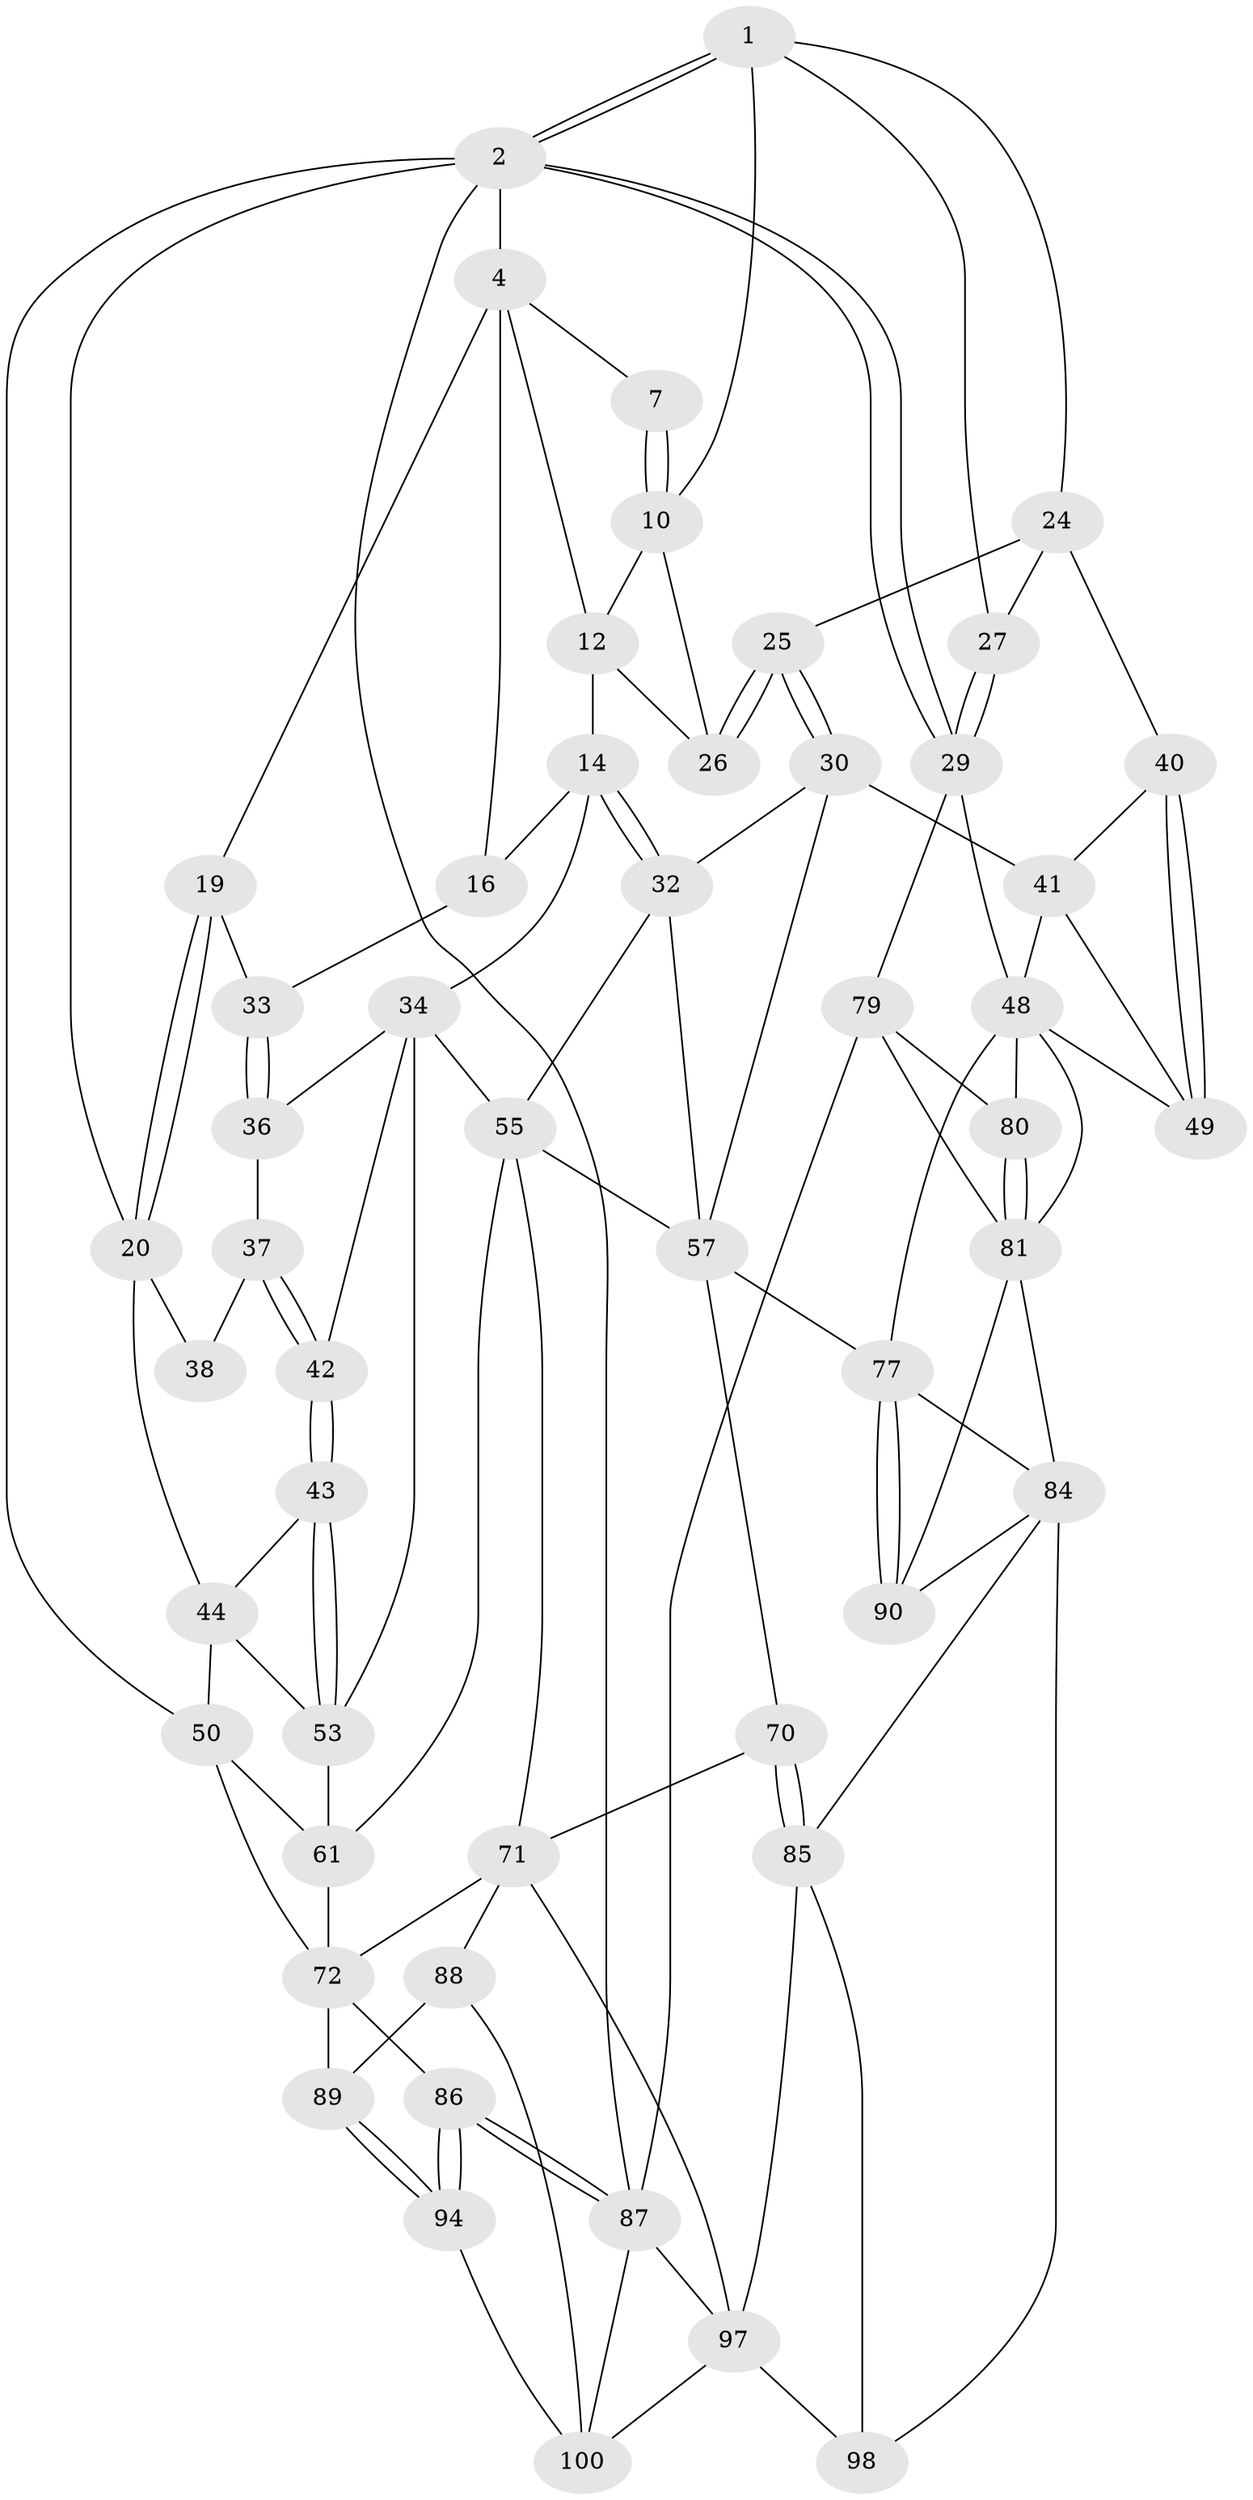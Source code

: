 // original degree distribution, {3: 0.019230769230769232, 6: 0.21153846153846154, 4: 0.23076923076923078, 5: 0.5384615384615384}
// Generated by graph-tools (version 1.1) at 2025/21/03/04/25 18:21:33]
// undirected, 52 vertices, 118 edges
graph export_dot {
graph [start="1"]
  node [color=gray90,style=filled];
  1 [pos="+0.8729586868251747+0",super="+8"];
  2 [pos="+1+0",super="+3"];
  4 [pos="+0+0",super="+5+18"];
  7 [pos="+0.7185917756782729+0"];
  10 [pos="+0.7141539940556172+0",super="+11"];
  12 [pos="+0.5483093250481488+0.06438650736390077",super="+13"];
  14 [pos="+0.5111894594895087+0.23984093618508018",super="+15"];
  16 [pos="+0.33049263584225286+0.10578503742878986",super="+17"];
  19 [pos="+0.06319089212577449+0.16278876738884515"];
  20 [pos="+0+0.23398171177988286",super="+39"];
  24 [pos="+0.7804599601019765+0.17424578641712307",super="+28"];
  25 [pos="+0.7289372808345811+0.19044964298713457"];
  26 [pos="+0.7213647582481244+0.17018000839488517"];
  27 [pos="+1+0.18249940832369754"];
  29 [pos="+1+0.17377423974817244",super="+47"];
  30 [pos="+0.644669964453285+0.3053473302232034",super="+31"];
  32 [pos="+0.5415908914556009+0.27085977370375397",super="+54"];
  33 [pos="+0.15931477941600564+0.17890326292962636"];
  34 [pos="+0.39757078982733773+0.22071043115919906",super="+35+52"];
  36 [pos="+0.16233699767270218+0.22703112195963235"];
  37 [pos="+0.15724388809086273+0.25824783893805475"];
  38 [pos="+0.1407349124936494+0.2733604341628233"];
  40 [pos="+0.8265777360968704+0.3683467164857207"];
  41 [pos="+0.8104628259147688+0.3651907973217017",super="+65"];
  42 [pos="+0.2301911825699652+0.3254719732852822"];
  43 [pos="+0.22487289478442138+0.3488067837948945"];
  44 [pos="+0.12900374463660688+0.3785286897336237",super="+45"];
  48 [pos="+0.9343722691456421+0.4917357581227747",super="+67"];
  49 [pos="+0.884885965661605+0.47748444290710695"];
  50 [pos="+0.08713304262415954+0.4052093487333702",super="+51"];
  53 [pos="+0.26067964720285985+0.4101469292342063",super="+60"];
  55 [pos="+0.3535183846028055+0.40666033386900957",super="+63"];
  57 [pos="+0.5597761263429122+0.5533759514840736",super="+58"];
  61 [pos="+0.2273724348528948+0.5393814740155658",super="+62"];
  70 [pos="+0.43078017058819784+0.7352548637115996"];
  71 [pos="+0.33665056368643403+0.7591292368009895",super="+75"];
  72 [pos="+0.1442276508051766+0.5987023900038108",super="+73"];
  77 [pos="+0.661424152238174+0.7260050668806425",super="+78"];
  79 [pos="+1+0.5321141948320511",super="+93"];
  80 [pos="+0.9216723678594297+0.6646997610798385"];
  81 [pos="+0.9674248084261914+0.8972404104551407",super="+82"];
  84 [pos="+0.5839489114817111+0.7698675465104609",super="+91"];
  85 [pos="+0.5219079271910064+0.8118215847376594",super="+96"];
  86 [pos="+0+0.9915016586498875"];
  87 [pos="+0+1",super="+92"];
  88 [pos="+0.2034393008634486+0.7960377222849122"];
  89 [pos="+0.12370989421169176+0.8170377510058364"];
  90 [pos="+0.6744984948022547+0.7406740937414873"];
  94 [pos="+0.10105643442177042+0.8315168048574026"];
  97 [pos="+0.3659107606214643+0.8540572928052659",super="+99"];
  98 [pos="+0.582321292032039+1"];
  100 [pos="+0.29745957953884744+1",super="+103+101"];
  1 -- 2;
  1 -- 2;
  1 -- 24;
  1 -- 10;
  1 -- 27;
  2 -- 29;
  2 -- 29;
  2 -- 4;
  2 -- 20;
  2 -- 87 [weight=2];
  2 -- 50;
  4 -- 16 [weight=2];
  4 -- 12;
  4 -- 7;
  4 -- 19;
  7 -- 10;
  7 -- 10;
  10 -- 26;
  10 -- 12 [weight=2];
  12 -- 26;
  12 -- 14;
  14 -- 32;
  14 -- 32;
  14 -- 16;
  14 -- 34;
  16 -- 33;
  19 -- 20;
  19 -- 20;
  19 -- 33;
  20 -- 38 [weight=2];
  20 -- 44;
  24 -- 25;
  24 -- 40;
  24 -- 27;
  25 -- 26;
  25 -- 26;
  25 -- 30;
  25 -- 30;
  27 -- 29;
  27 -- 29;
  29 -- 48;
  29 -- 79;
  30 -- 41 [weight=2];
  30 -- 32;
  30 -- 57;
  32 -- 57;
  32 -- 55;
  33 -- 36;
  33 -- 36;
  34 -- 42;
  34 -- 36;
  34 -- 53;
  34 -- 55;
  36 -- 37;
  37 -- 38;
  37 -- 42;
  37 -- 42;
  40 -- 41;
  40 -- 49;
  40 -- 49;
  41 -- 49;
  41 -- 48;
  42 -- 43;
  42 -- 43;
  43 -- 44;
  43 -- 53;
  43 -- 53;
  44 -- 53;
  44 -- 50;
  48 -- 49;
  48 -- 80;
  48 -- 81;
  48 -- 77;
  50 -- 61;
  50 -- 72;
  53 -- 61;
  55 -- 57;
  55 -- 61;
  55 -- 71;
  57 -- 77;
  57 -- 70;
  61 -- 72;
  70 -- 71;
  70 -- 85;
  70 -- 85;
  71 -- 72;
  71 -- 97;
  71 -- 88;
  72 -- 89;
  72 -- 86;
  77 -- 90;
  77 -- 90;
  77 -- 84;
  79 -- 80;
  79 -- 81;
  79 -- 87;
  80 -- 81;
  80 -- 81;
  81 -- 90;
  81 -- 84;
  84 -- 85;
  84 -- 90;
  84 -- 98;
  85 -- 97;
  85 -- 98;
  86 -- 87;
  86 -- 87;
  86 -- 94;
  86 -- 94;
  87 -- 100;
  87 -- 97;
  88 -- 89;
  88 -- 100;
  89 -- 94;
  89 -- 94;
  94 -- 100;
  97 -- 100;
  97 -- 98;
}
